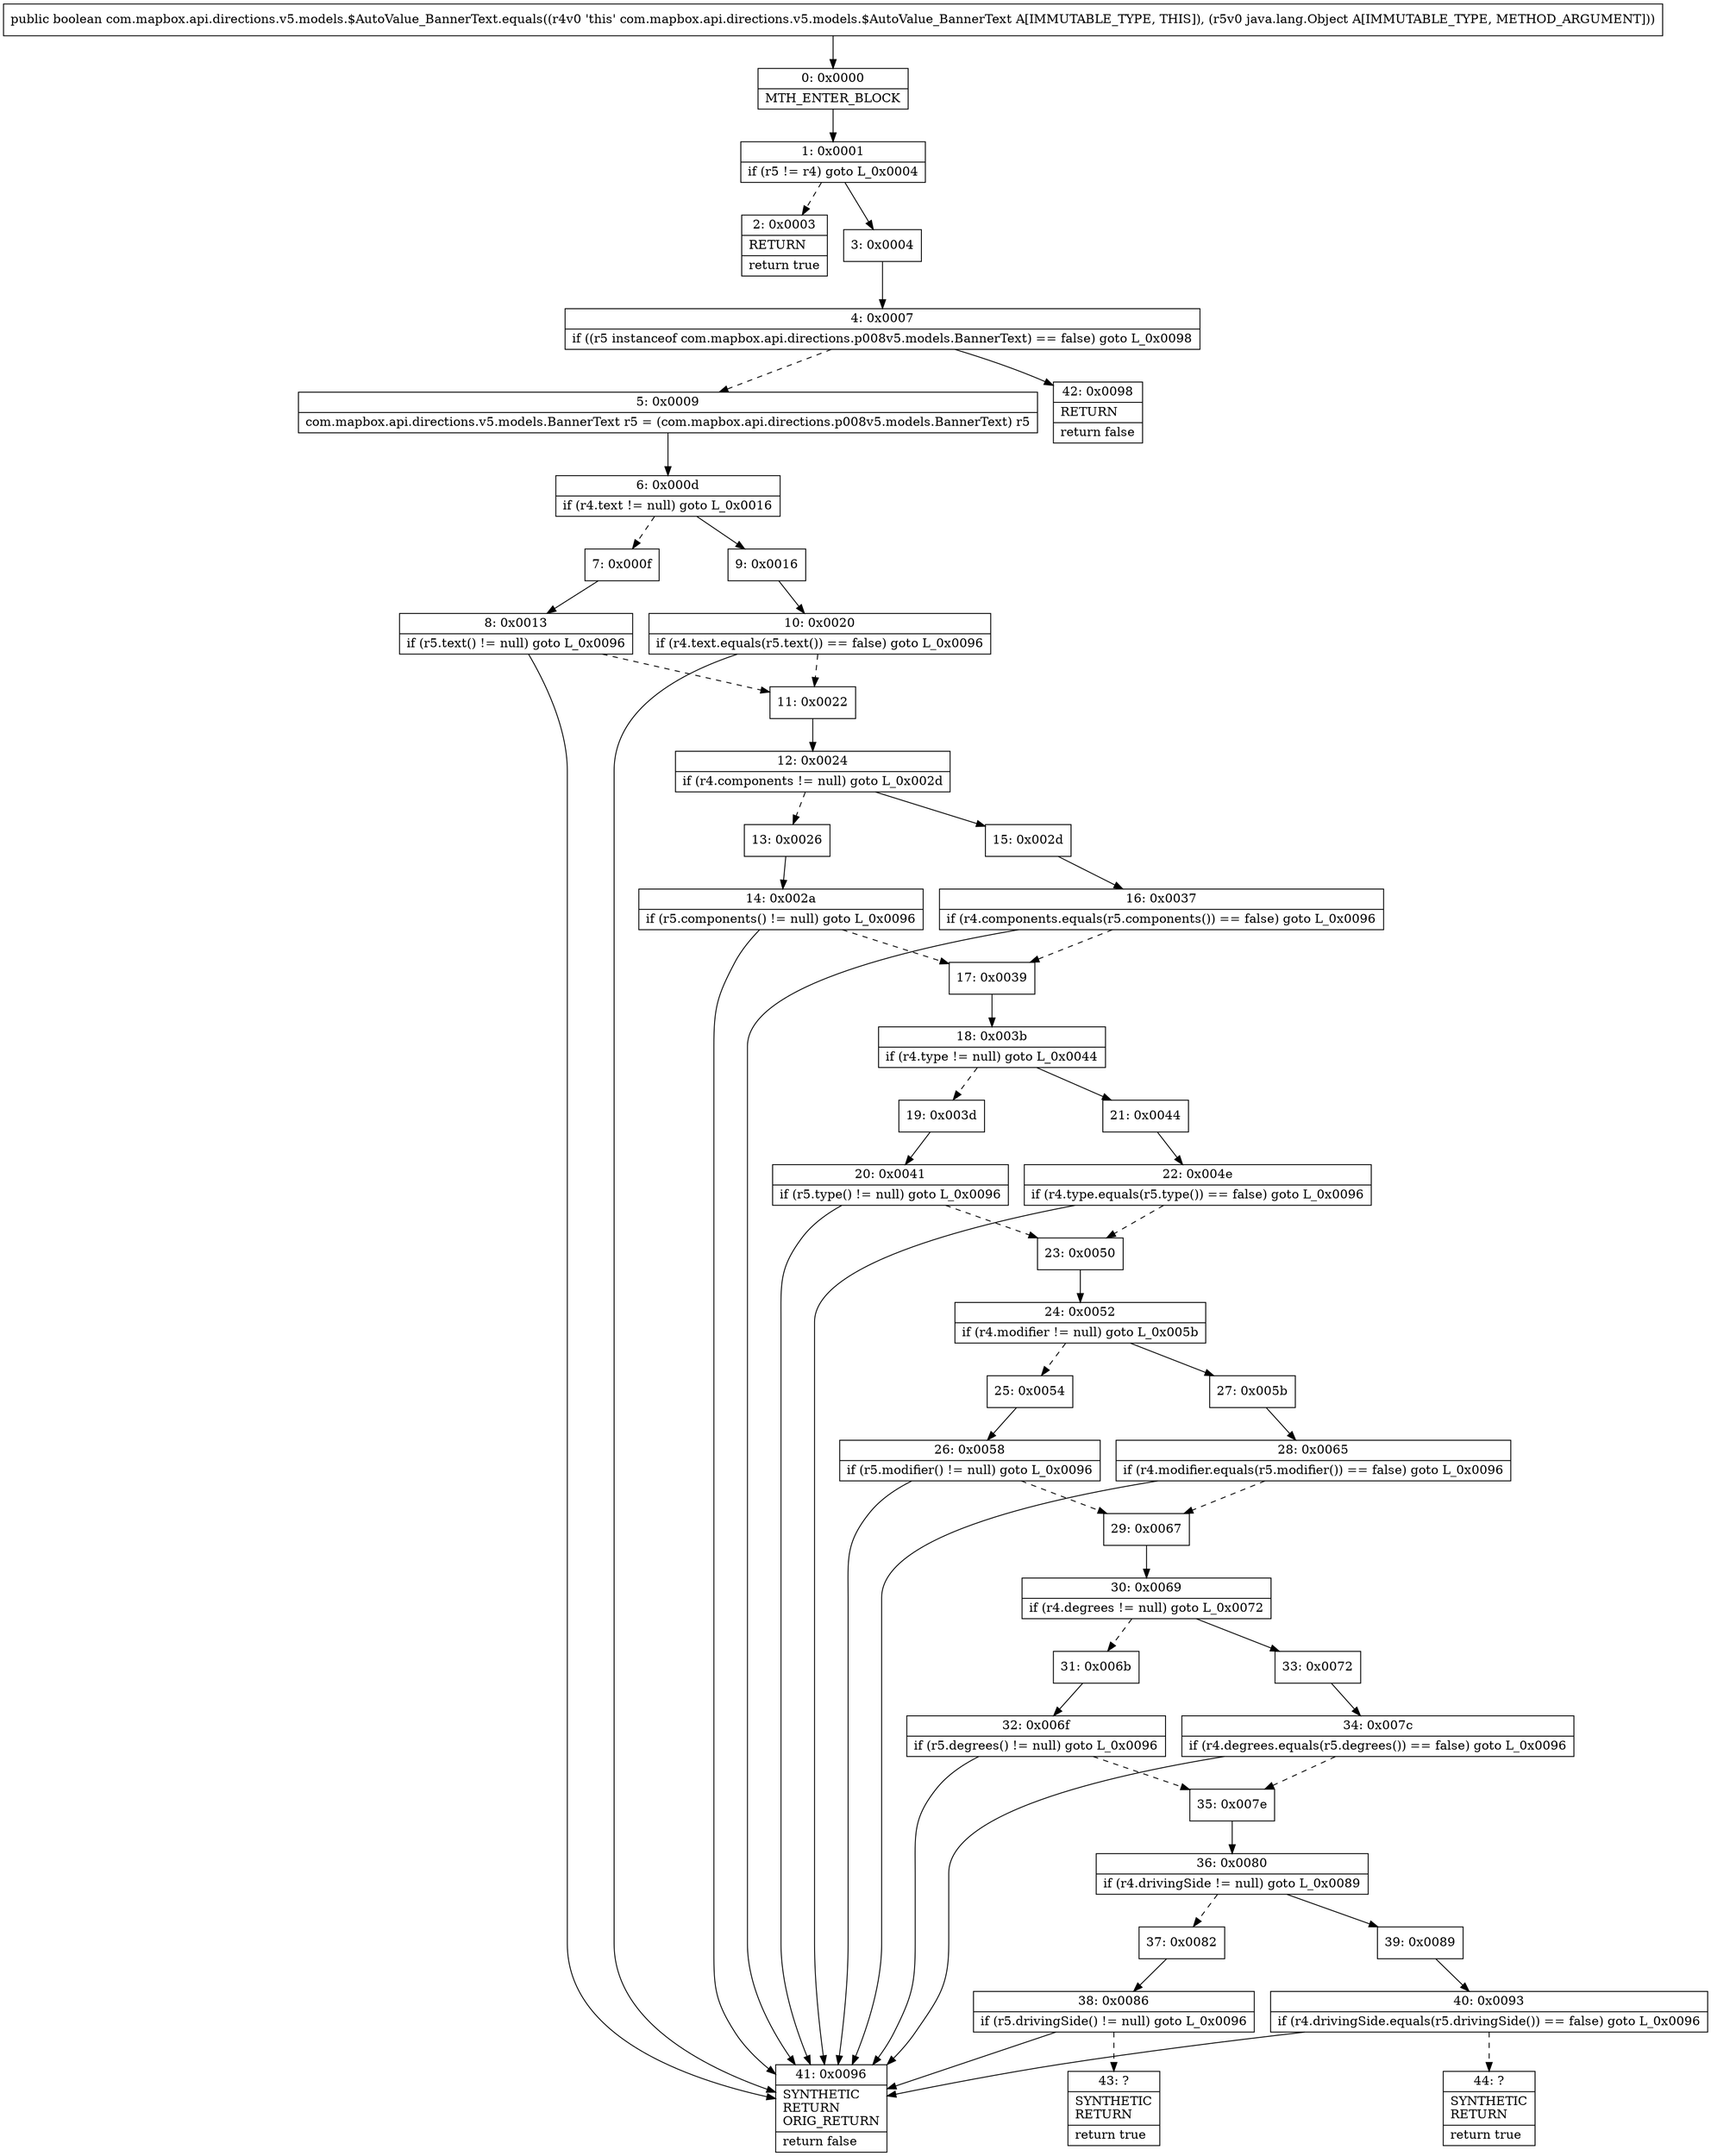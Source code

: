 digraph "CFG forcom.mapbox.api.directions.v5.models.$AutoValue_BannerText.equals(Ljava\/lang\/Object;)Z" {
Node_0 [shape=record,label="{0\:\ 0x0000|MTH_ENTER_BLOCK\l}"];
Node_1 [shape=record,label="{1\:\ 0x0001|if (r5 != r4) goto L_0x0004\l}"];
Node_2 [shape=record,label="{2\:\ 0x0003|RETURN\l|return true\l}"];
Node_3 [shape=record,label="{3\:\ 0x0004}"];
Node_4 [shape=record,label="{4\:\ 0x0007|if ((r5 instanceof com.mapbox.api.directions.p008v5.models.BannerText) == false) goto L_0x0098\l}"];
Node_5 [shape=record,label="{5\:\ 0x0009|com.mapbox.api.directions.v5.models.BannerText r5 = (com.mapbox.api.directions.p008v5.models.BannerText) r5\l}"];
Node_6 [shape=record,label="{6\:\ 0x000d|if (r4.text != null) goto L_0x0016\l}"];
Node_7 [shape=record,label="{7\:\ 0x000f}"];
Node_8 [shape=record,label="{8\:\ 0x0013|if (r5.text() != null) goto L_0x0096\l}"];
Node_9 [shape=record,label="{9\:\ 0x0016}"];
Node_10 [shape=record,label="{10\:\ 0x0020|if (r4.text.equals(r5.text()) == false) goto L_0x0096\l}"];
Node_11 [shape=record,label="{11\:\ 0x0022}"];
Node_12 [shape=record,label="{12\:\ 0x0024|if (r4.components != null) goto L_0x002d\l}"];
Node_13 [shape=record,label="{13\:\ 0x0026}"];
Node_14 [shape=record,label="{14\:\ 0x002a|if (r5.components() != null) goto L_0x0096\l}"];
Node_15 [shape=record,label="{15\:\ 0x002d}"];
Node_16 [shape=record,label="{16\:\ 0x0037|if (r4.components.equals(r5.components()) == false) goto L_0x0096\l}"];
Node_17 [shape=record,label="{17\:\ 0x0039}"];
Node_18 [shape=record,label="{18\:\ 0x003b|if (r4.type != null) goto L_0x0044\l}"];
Node_19 [shape=record,label="{19\:\ 0x003d}"];
Node_20 [shape=record,label="{20\:\ 0x0041|if (r5.type() != null) goto L_0x0096\l}"];
Node_21 [shape=record,label="{21\:\ 0x0044}"];
Node_22 [shape=record,label="{22\:\ 0x004e|if (r4.type.equals(r5.type()) == false) goto L_0x0096\l}"];
Node_23 [shape=record,label="{23\:\ 0x0050}"];
Node_24 [shape=record,label="{24\:\ 0x0052|if (r4.modifier != null) goto L_0x005b\l}"];
Node_25 [shape=record,label="{25\:\ 0x0054}"];
Node_26 [shape=record,label="{26\:\ 0x0058|if (r5.modifier() != null) goto L_0x0096\l}"];
Node_27 [shape=record,label="{27\:\ 0x005b}"];
Node_28 [shape=record,label="{28\:\ 0x0065|if (r4.modifier.equals(r5.modifier()) == false) goto L_0x0096\l}"];
Node_29 [shape=record,label="{29\:\ 0x0067}"];
Node_30 [shape=record,label="{30\:\ 0x0069|if (r4.degrees != null) goto L_0x0072\l}"];
Node_31 [shape=record,label="{31\:\ 0x006b}"];
Node_32 [shape=record,label="{32\:\ 0x006f|if (r5.degrees() != null) goto L_0x0096\l}"];
Node_33 [shape=record,label="{33\:\ 0x0072}"];
Node_34 [shape=record,label="{34\:\ 0x007c|if (r4.degrees.equals(r5.degrees()) == false) goto L_0x0096\l}"];
Node_35 [shape=record,label="{35\:\ 0x007e}"];
Node_36 [shape=record,label="{36\:\ 0x0080|if (r4.drivingSide != null) goto L_0x0089\l}"];
Node_37 [shape=record,label="{37\:\ 0x0082}"];
Node_38 [shape=record,label="{38\:\ 0x0086|if (r5.drivingSide() != null) goto L_0x0096\l}"];
Node_39 [shape=record,label="{39\:\ 0x0089}"];
Node_40 [shape=record,label="{40\:\ 0x0093|if (r4.drivingSide.equals(r5.drivingSide()) == false) goto L_0x0096\l}"];
Node_41 [shape=record,label="{41\:\ 0x0096|SYNTHETIC\lRETURN\lORIG_RETURN\l|return false\l}"];
Node_42 [shape=record,label="{42\:\ 0x0098|RETURN\l|return false\l}"];
Node_43 [shape=record,label="{43\:\ ?|SYNTHETIC\lRETURN\l|return true\l}"];
Node_44 [shape=record,label="{44\:\ ?|SYNTHETIC\lRETURN\l|return true\l}"];
MethodNode[shape=record,label="{public boolean com.mapbox.api.directions.v5.models.$AutoValue_BannerText.equals((r4v0 'this' com.mapbox.api.directions.v5.models.$AutoValue_BannerText A[IMMUTABLE_TYPE, THIS]), (r5v0 java.lang.Object A[IMMUTABLE_TYPE, METHOD_ARGUMENT])) }"];
MethodNode -> Node_0;
Node_0 -> Node_1;
Node_1 -> Node_2[style=dashed];
Node_1 -> Node_3;
Node_3 -> Node_4;
Node_4 -> Node_5[style=dashed];
Node_4 -> Node_42;
Node_5 -> Node_6;
Node_6 -> Node_7[style=dashed];
Node_6 -> Node_9;
Node_7 -> Node_8;
Node_8 -> Node_41;
Node_8 -> Node_11[style=dashed];
Node_9 -> Node_10;
Node_10 -> Node_11[style=dashed];
Node_10 -> Node_41;
Node_11 -> Node_12;
Node_12 -> Node_13[style=dashed];
Node_12 -> Node_15;
Node_13 -> Node_14;
Node_14 -> Node_41;
Node_14 -> Node_17[style=dashed];
Node_15 -> Node_16;
Node_16 -> Node_17[style=dashed];
Node_16 -> Node_41;
Node_17 -> Node_18;
Node_18 -> Node_19[style=dashed];
Node_18 -> Node_21;
Node_19 -> Node_20;
Node_20 -> Node_41;
Node_20 -> Node_23[style=dashed];
Node_21 -> Node_22;
Node_22 -> Node_23[style=dashed];
Node_22 -> Node_41;
Node_23 -> Node_24;
Node_24 -> Node_25[style=dashed];
Node_24 -> Node_27;
Node_25 -> Node_26;
Node_26 -> Node_41;
Node_26 -> Node_29[style=dashed];
Node_27 -> Node_28;
Node_28 -> Node_29[style=dashed];
Node_28 -> Node_41;
Node_29 -> Node_30;
Node_30 -> Node_31[style=dashed];
Node_30 -> Node_33;
Node_31 -> Node_32;
Node_32 -> Node_41;
Node_32 -> Node_35[style=dashed];
Node_33 -> Node_34;
Node_34 -> Node_35[style=dashed];
Node_34 -> Node_41;
Node_35 -> Node_36;
Node_36 -> Node_37[style=dashed];
Node_36 -> Node_39;
Node_37 -> Node_38;
Node_38 -> Node_41;
Node_38 -> Node_43[style=dashed];
Node_39 -> Node_40;
Node_40 -> Node_41;
Node_40 -> Node_44[style=dashed];
}

